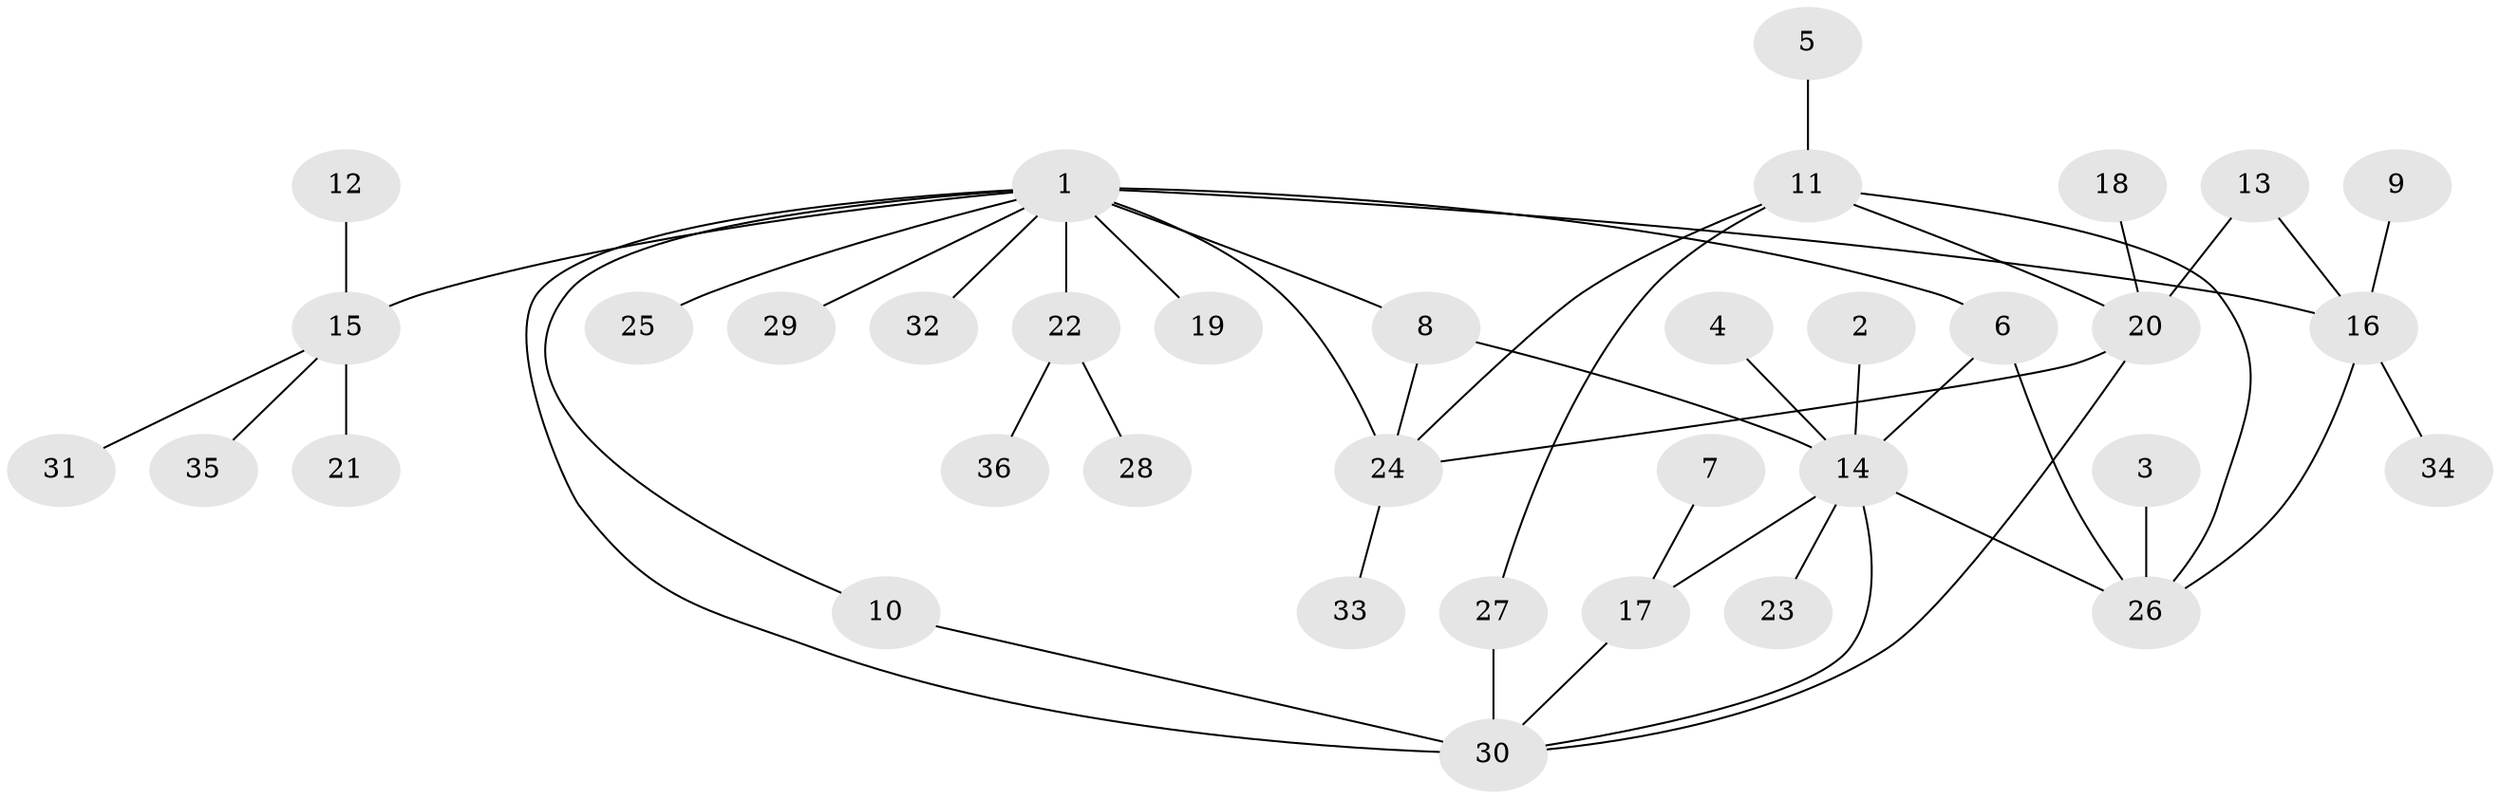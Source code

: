 // original degree distribution, {5: 0.041666666666666664, 7: 0.08333333333333333, 4: 0.041666666666666664, 8: 0.027777777777777776, 3: 0.06944444444444445, 6: 0.013888888888888888, 9: 0.013888888888888888, 2: 0.1388888888888889, 1: 0.5694444444444444}
// Generated by graph-tools (version 1.1) at 2025/26/03/09/25 03:26:42]
// undirected, 36 vertices, 47 edges
graph export_dot {
graph [start="1"]
  node [color=gray90,style=filled];
  1;
  2;
  3;
  4;
  5;
  6;
  7;
  8;
  9;
  10;
  11;
  12;
  13;
  14;
  15;
  16;
  17;
  18;
  19;
  20;
  21;
  22;
  23;
  24;
  25;
  26;
  27;
  28;
  29;
  30;
  31;
  32;
  33;
  34;
  35;
  36;
  1 -- 6 [weight=2.0];
  1 -- 8 [weight=1.0];
  1 -- 10 [weight=1.0];
  1 -- 15 [weight=2.0];
  1 -- 16 [weight=2.0];
  1 -- 19 [weight=1.0];
  1 -- 22 [weight=1.0];
  1 -- 24 [weight=2.0];
  1 -- 25 [weight=1.0];
  1 -- 29 [weight=1.0];
  1 -- 30 [weight=2.0];
  1 -- 32 [weight=1.0];
  2 -- 14 [weight=1.0];
  3 -- 26 [weight=1.0];
  4 -- 14 [weight=1.0];
  5 -- 11 [weight=1.0];
  6 -- 14 [weight=1.0];
  6 -- 26 [weight=1.0];
  7 -- 17 [weight=1.0];
  8 -- 14 [weight=1.0];
  8 -- 24 [weight=1.0];
  9 -- 16 [weight=1.0];
  10 -- 30 [weight=1.0];
  11 -- 20 [weight=1.0];
  11 -- 24 [weight=1.0];
  11 -- 26 [weight=1.0];
  11 -- 27 [weight=1.0];
  12 -- 15 [weight=1.0];
  13 -- 16 [weight=1.0];
  13 -- 20 [weight=1.0];
  14 -- 17 [weight=1.0];
  14 -- 23 [weight=1.0];
  14 -- 26 [weight=1.0];
  14 -- 30 [weight=1.0];
  15 -- 21 [weight=1.0];
  15 -- 31 [weight=1.0];
  15 -- 35 [weight=1.0];
  16 -- 26 [weight=1.0];
  16 -- 34 [weight=1.0];
  17 -- 30 [weight=1.0];
  18 -- 20 [weight=1.0];
  20 -- 24 [weight=1.0];
  20 -- 30 [weight=1.0];
  22 -- 28 [weight=1.0];
  22 -- 36 [weight=1.0];
  24 -- 33 [weight=1.0];
  27 -- 30 [weight=1.0];
}
